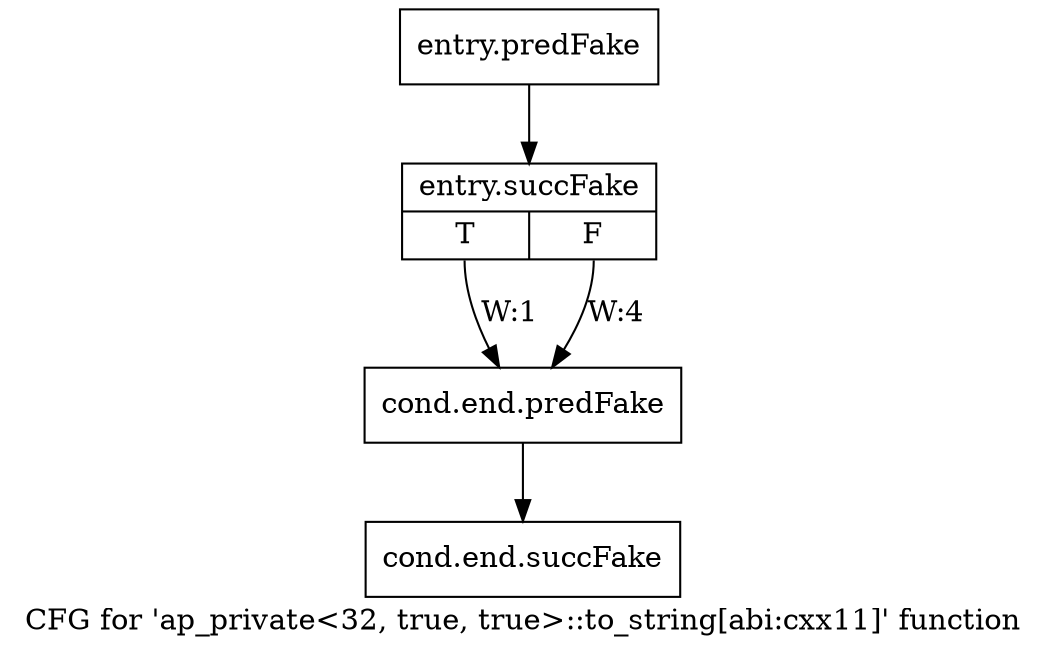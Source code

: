 digraph "CFG for 'ap_private\<32, true, true\>::to_string[abi:cxx11]' function" {
	label="CFG for 'ap_private\<32, true, true\>::to_string[abi:cxx11]' function";

	Node0x57e2e30 [shape=record,filename="",linenumber="",label="{entry.predFake}"];
	Node0x57e2e30 -> Node0x54d30a0[ callList="" memoryops="" filename="/home/omerfaruk/tools/Xilinx/Vitis_HLS/2023.2/include/etc/ap_private.h" execusionnum="3"];
	Node0x54d30a0 [shape=record,filename="/home/omerfaruk/tools/Xilinx/Vitis_HLS/2023.2/include/etc/ap_private.h",linenumber="3076",label="{entry.succFake|{<s0>T|<s1>F}}"];
	Node0x54d30a0:s0 -> Node0x57e3510[label="W:1" callList="" memoryops="" filename="/home/omerfaruk/tools/Xilinx/Vitis_HLS/2023.2/include/etc/ap_private.h" execusionnum="0"];
	Node0x54d30a0:s1 -> Node0x57e3510[label="W:4" callList="" memoryops="" filename="/home/omerfaruk/tools/Xilinx/Vitis_HLS/2023.2/include/etc/ap_private.h" execusionnum="3"];
	Node0x57e3510 [shape=record,filename="/home/omerfaruk/tools/Xilinx/Vitis_HLS/2023.2/include/etc/ap_private.h",linenumber="3076",label="{cond.end.predFake}"];
	Node0x57e3510 -> Node0x54d31e0[ callList="" memoryops="" filename="/home/omerfaruk/tools/Xilinx/Vitis_HLS/2023.2/include/etc/ap_private.h" execusionnum="3"];
	Node0x54d31e0 [shape=record,filename="/home/omerfaruk/tools/Xilinx/Vitis_HLS/2023.2/include/etc/ap_private.h",linenumber="3076",label="{cond.end.succFake}"];
}
